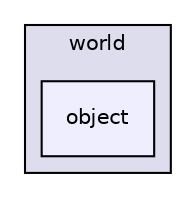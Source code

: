 digraph "src/world/object" {
  compound=true
  node [ fontsize="10", fontname="Helvetica"];
  edge [ labelfontsize="10", labelfontname="Helvetica"];
  subgraph clusterdir_2069bf6d6dd6e414796f3f544bacd284 {
    graph [ bgcolor="#ddddee", pencolor="black", label="world" fontname="Helvetica", fontsize="10", URL="dir_2069bf6d6dd6e414796f3f544bacd284.html"]
  dir_b16cf23fefe64ce3071f993e7ee85c00 [shape=box, label="object", style="filled", fillcolor="#eeeeff", pencolor="black", URL="dir_b16cf23fefe64ce3071f993e7ee85c00.html"];
  }
}
